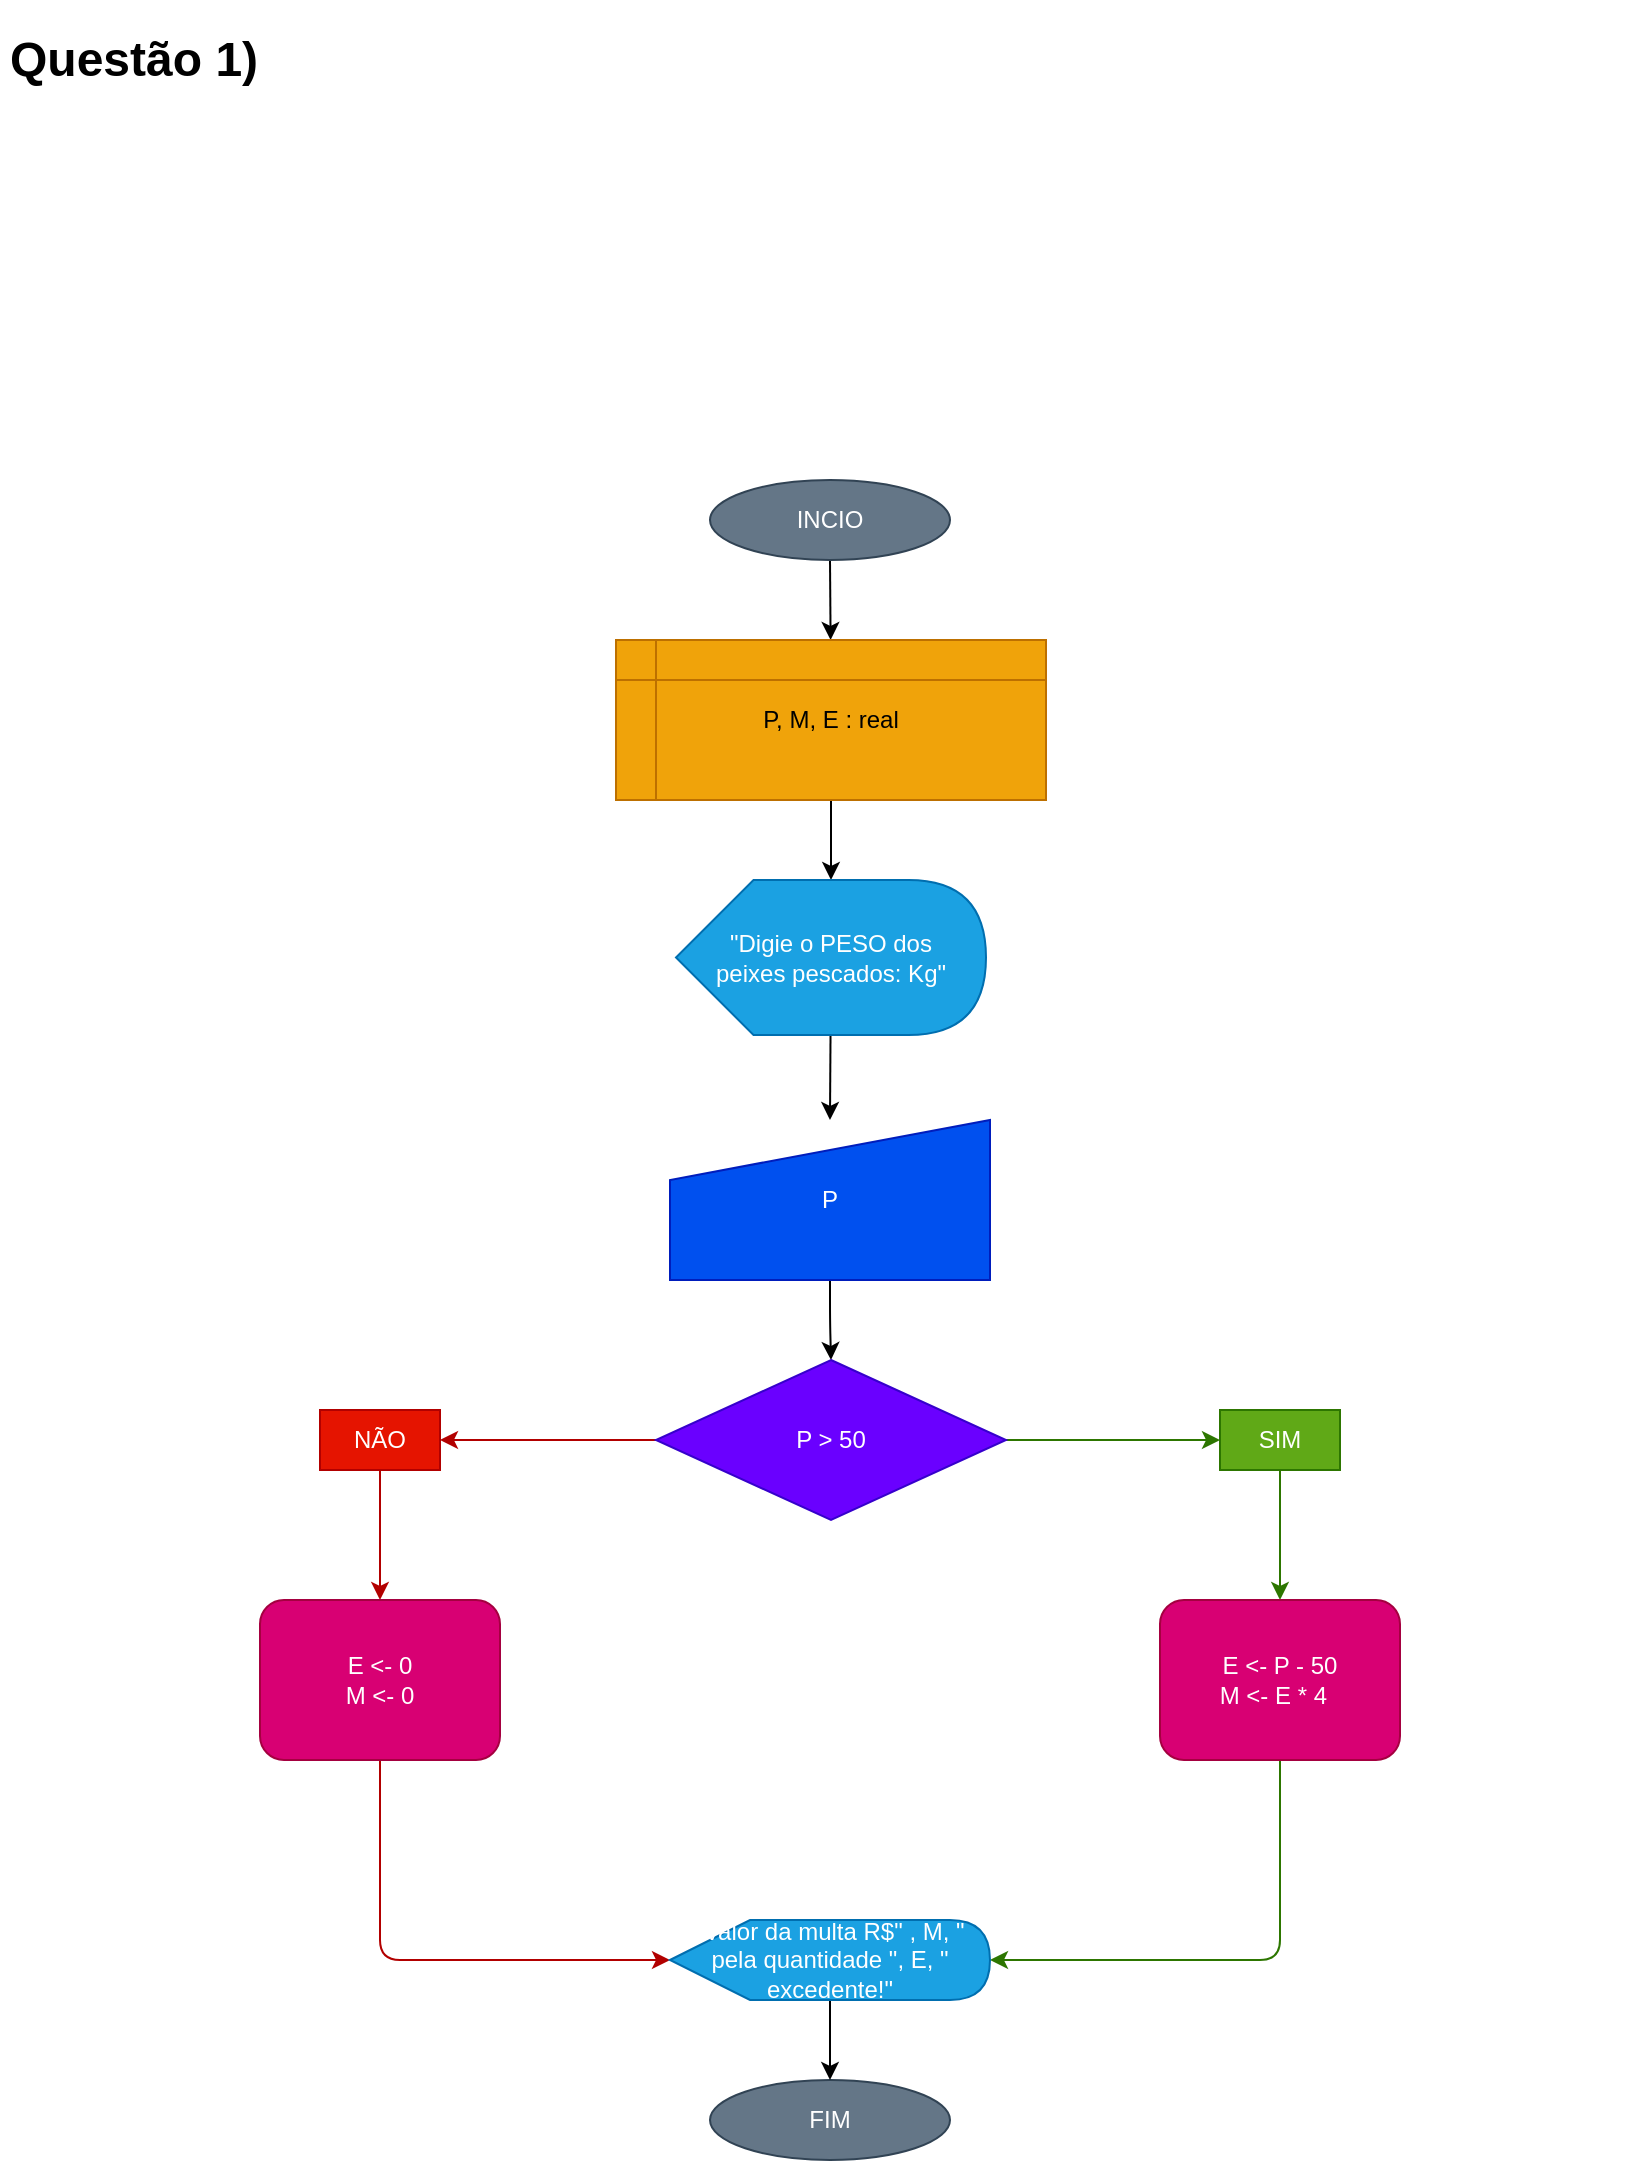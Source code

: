 <mxfile>
    <diagram id="7sjyWyWOZ19dHDXE4U0I" name="Page-1">
        <mxGraphModel dx="1105" dy="830" grid="1" gridSize="10" guides="1" tooltips="1" connect="1" arrows="1" fold="1" page="1" pageScale="1" pageWidth="850" pageHeight="1100" math="0" shadow="0">
            <root>
                <mxCell id="0"/>
                <mxCell id="1" parent="0"/>
                <mxCell id="2" value="&lt;h1&gt;&lt;span style=&quot;background-color: initial;&quot;&gt;Questão 1)&lt;/span&gt;&lt;/h1&gt;&lt;h1&gt;&lt;font color=&quot;#ffffff&quot;&gt;&lt;span style=&quot;font-family: Roboto, Arial, sans-serif; font-size: 14px; font-weight: 400; letter-spacing: 0.2px;&quot;&gt;1) João Papo-de-Pescador, homem de bem, comprou um microcomputador para controlar o rendimento diário de seu trabalho. Toda vez que ele traz um peso de peixes maior que o estabelecido pelo regulamento de pesca do estado de São Paulo (50 quilos) deve pagar um multa de R$ 4,00 por quilo excedente. João precisa que você faça um fluxograma que leia a variável P (peso de peixes) e verifique se há&amp;nbsp;&lt;/span&gt;&lt;span style=&quot;font-family: Roboto, Arial, sans-serif; font-size: 14px; font-weight: 400; letter-spacing: 0.2px;&quot;&gt;excesso. Se houver, gravar na variável E (Excesso) e na variável M o valor da multa Que João deverá pagar. Caso contrário mostrar tais variáveis com o conteúdo ZERO.&lt;/span&gt;&lt;/font&gt;&lt;br&gt;&lt;/h1&gt;" style="text;html=1;strokeColor=none;fillColor=none;spacing=5;spacingTop=-20;whiteSpace=wrap;overflow=hidden;rounded=0;" parent="1" vertex="1">
                    <mxGeometry x="10" y="10" width="820" height="200" as="geometry"/>
                </mxCell>
                <mxCell id="19" style="edgeStyle=none;html=1;fontColor=#FFFFFF;" parent="1" source="3" target="4" edge="1">
                    <mxGeometry relative="1" as="geometry"/>
                </mxCell>
                <mxCell id="3" value="INCIO" style="ellipse;whiteSpace=wrap;html=1;fontColor=#ffffff;fillColor=#647687;strokeColor=#314354;" parent="1" vertex="1">
                    <mxGeometry x="365" y="240" width="120" height="40" as="geometry"/>
                </mxCell>
                <mxCell id="20" style="edgeStyle=none;html=1;entryX=0;entryY=0;entryDx=77.5;entryDy=0;entryPerimeter=0;fontColor=#FFFFFF;" parent="1" source="4" target="6" edge="1">
                    <mxGeometry relative="1" as="geometry"/>
                </mxCell>
                <mxCell id="4" value="P, M, E : real" style="shape=internalStorage;whiteSpace=wrap;html=1;backgroundOutline=1;fontColor=#000000;fillColor=#f0a30a;strokeColor=#BD7000;" parent="1" vertex="1">
                    <mxGeometry x="318" y="320" width="215" height="80" as="geometry"/>
                </mxCell>
                <mxCell id="21" style="edgeStyle=none;html=1;entryX=0.5;entryY=0;entryDx=0;entryDy=0;fontColor=#FFFFFF;" parent="1" source="6" target="7" edge="1">
                    <mxGeometry relative="1" as="geometry"/>
                </mxCell>
                <mxCell id="6" value="&quot;Digie o PESO dos&lt;br&gt;peixes pescados: Kg&quot;" style="shape=display;whiteSpace=wrap;html=1;fontColor=#ffffff;fillColor=#1ba1e2;strokeColor=#006EAF;" parent="1" vertex="1">
                    <mxGeometry x="348" y="440" width="155" height="77.5" as="geometry"/>
                </mxCell>
                <mxCell id="30" style="edgeStyle=orthogonalEdgeStyle;html=1;entryX=0.5;entryY=0;entryDx=0;entryDy=0;fontColor=#FFFFFF;" parent="1" source="7" target="8" edge="1">
                    <mxGeometry relative="1" as="geometry"/>
                </mxCell>
                <mxCell id="7" value="P" style="shape=manualInput;whiteSpace=wrap;html=1;fontColor=#ffffff;fillColor=#0050ef;strokeColor=#001DBC;" parent="1" vertex="1">
                    <mxGeometry x="345" y="560" width="160" height="80" as="geometry"/>
                </mxCell>
                <mxCell id="22" style="edgeStyle=none;html=1;entryX=1;entryY=0.5;entryDx=0;entryDy=0;fontColor=#FFFFFF;fillColor=#e51400;strokeColor=#B20000;" parent="1" source="8" target="11" edge="1">
                    <mxGeometry relative="1" as="geometry"/>
                </mxCell>
                <mxCell id="23" style="edgeStyle=none;html=1;entryX=0;entryY=0.5;entryDx=0;entryDy=0;fontColor=#FFFFFF;fillColor=#60a917;strokeColor=#2D7600;" parent="1" source="8" target="12" edge="1">
                    <mxGeometry relative="1" as="geometry"/>
                </mxCell>
                <mxCell id="8" value="P &amp;gt; 50" style="rhombus;whiteSpace=wrap;html=1;fontColor=#ffffff;fillColor=#6a00ff;strokeColor=#3700CC;" parent="1" vertex="1">
                    <mxGeometry x="338" y="680" width="175" height="80" as="geometry"/>
                </mxCell>
                <mxCell id="25" style="edgeStyle=none;html=1;entryX=0.5;entryY=0;entryDx=0;entryDy=0;fontColor=#FFFFFF;fillColor=#e51400;strokeColor=#B20000;" parent="1" source="11" target="13" edge="1">
                    <mxGeometry relative="1" as="geometry"/>
                </mxCell>
                <mxCell id="11" value="NÃO" style="text;html=1;strokeColor=#B20000;fillColor=#e51400;align=center;verticalAlign=middle;whiteSpace=wrap;rounded=0;fontColor=#ffffff;" parent="1" vertex="1">
                    <mxGeometry x="170" y="705" width="60" height="30" as="geometry"/>
                </mxCell>
                <mxCell id="24" style="edgeStyle=none;html=1;entryX=0.5;entryY=0;entryDx=0;entryDy=0;fontColor=#FFFFFF;fillColor=#60a917;strokeColor=#2D7600;" parent="1" source="12" target="16" edge="1">
                    <mxGeometry relative="1" as="geometry"/>
                </mxCell>
                <mxCell id="12" value="SIM" style="text;html=1;strokeColor=#2D7600;fillColor=#60a917;align=center;verticalAlign=middle;whiteSpace=wrap;rounded=0;fontColor=#ffffff;" parent="1" vertex="1">
                    <mxGeometry x="620" y="705" width="60" height="30" as="geometry"/>
                </mxCell>
                <mxCell id="26" style="edgeStyle=orthogonalEdgeStyle;html=1;entryX=0;entryY=0.5;entryDx=0;entryDy=0;entryPerimeter=0;fontColor=#FFFFFF;exitX=0.5;exitY=1;exitDx=0;exitDy=0;fillColor=#e51400;strokeColor=#B20000;" parent="1" source="13" target="17" edge="1">
                    <mxGeometry relative="1" as="geometry"/>
                </mxCell>
                <mxCell id="13" value="E &amp;lt;- 0&lt;br&gt;M &amp;lt;- 0" style="rounded=1;whiteSpace=wrap;html=1;fontColor=#ffffff;fillColor=#d80073;strokeColor=#A50040;" parent="1" vertex="1">
                    <mxGeometry x="140" y="800" width="120" height="80" as="geometry"/>
                </mxCell>
                <mxCell id="14" value="FIM" style="ellipse;whiteSpace=wrap;html=1;fontColor=#ffffff;fillColor=#647687;strokeColor=#314354;" parent="1" vertex="1">
                    <mxGeometry x="365" y="1040" width="120" height="40" as="geometry"/>
                </mxCell>
                <mxCell id="27" style="edgeStyle=orthogonalEdgeStyle;html=1;entryX=1;entryY=0.5;entryDx=0;entryDy=0;entryPerimeter=0;fontColor=#FFFFFF;exitX=0.5;exitY=1;exitDx=0;exitDy=0;fillColor=#60a917;strokeColor=#2D7600;" parent="1" source="16" target="17" edge="1">
                    <mxGeometry relative="1" as="geometry"/>
                </mxCell>
                <mxCell id="16" value="E &amp;lt;- P - 50&lt;br&gt;M &amp;lt;- E * 4&amp;nbsp;&amp;nbsp;" style="rounded=1;whiteSpace=wrap;html=1;fontColor=#ffffff;fillColor=#d80073;strokeColor=#A50040;" parent="1" vertex="1">
                    <mxGeometry x="590" y="800" width="120" height="80" as="geometry"/>
                </mxCell>
                <mxCell id="29" style="edgeStyle=orthogonalEdgeStyle;html=1;entryX=0.5;entryY=0;entryDx=0;entryDy=0;fontColor=#FFFFFF;" parent="1" source="17" target="14" edge="1">
                    <mxGeometry relative="1" as="geometry"/>
                </mxCell>
                <mxCell id="17" value="&quot;Valor da multa R$&quot; , M, &quot; pela quantidade &quot;, E, &quot; excedente!&quot;" style="shape=display;whiteSpace=wrap;html=1;fontColor=#ffffff;fillColor=#1ba1e2;strokeColor=#006EAF;" parent="1" vertex="1">
                    <mxGeometry x="345" y="960" width="160" height="40" as="geometry"/>
                </mxCell>
            </root>
        </mxGraphModel>
    </diagram>
</mxfile>
